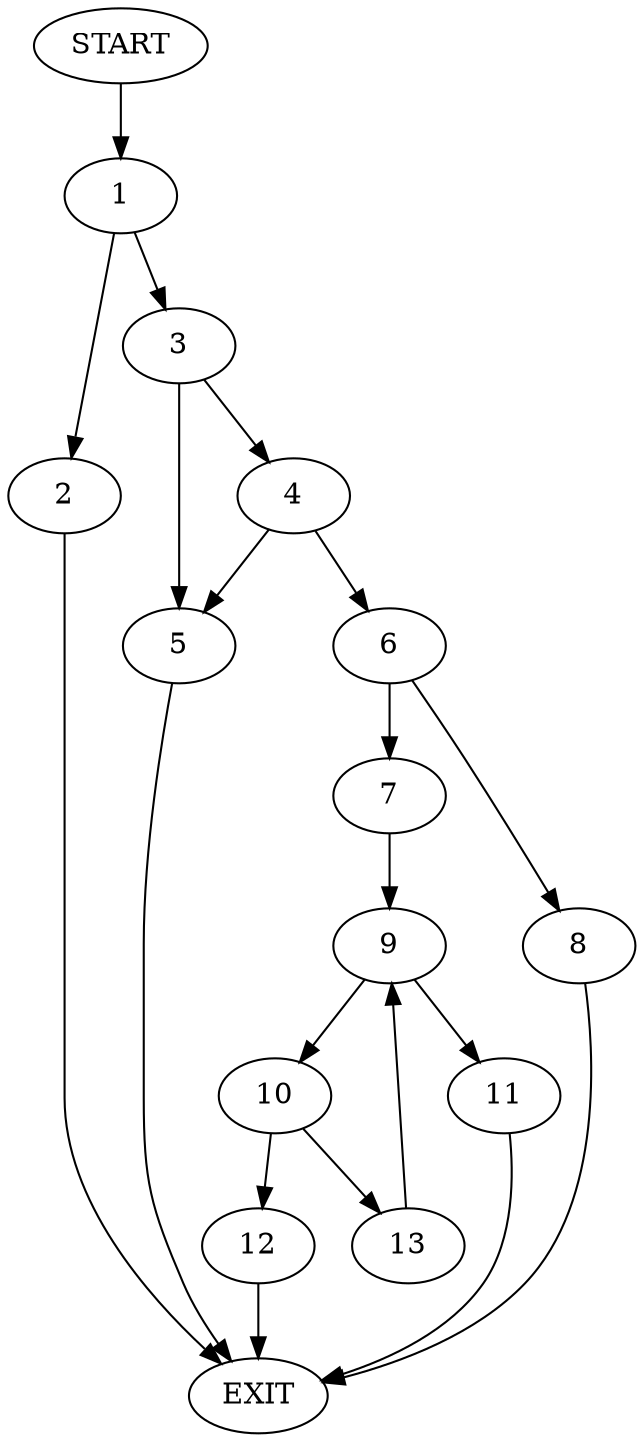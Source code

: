 digraph {
0 [label="START"]
14 [label="EXIT"]
0 -> 1
1 -> 2
1 -> 3
2 -> 14
3 -> 4
3 -> 5
5 -> 14
4 -> 6
4 -> 5
6 -> 7
6 -> 8
7 -> 9
8 -> 14
9 -> 10
9 -> 11
11 -> 14
10 -> 12
10 -> 13
12 -> 14
13 -> 9
}
